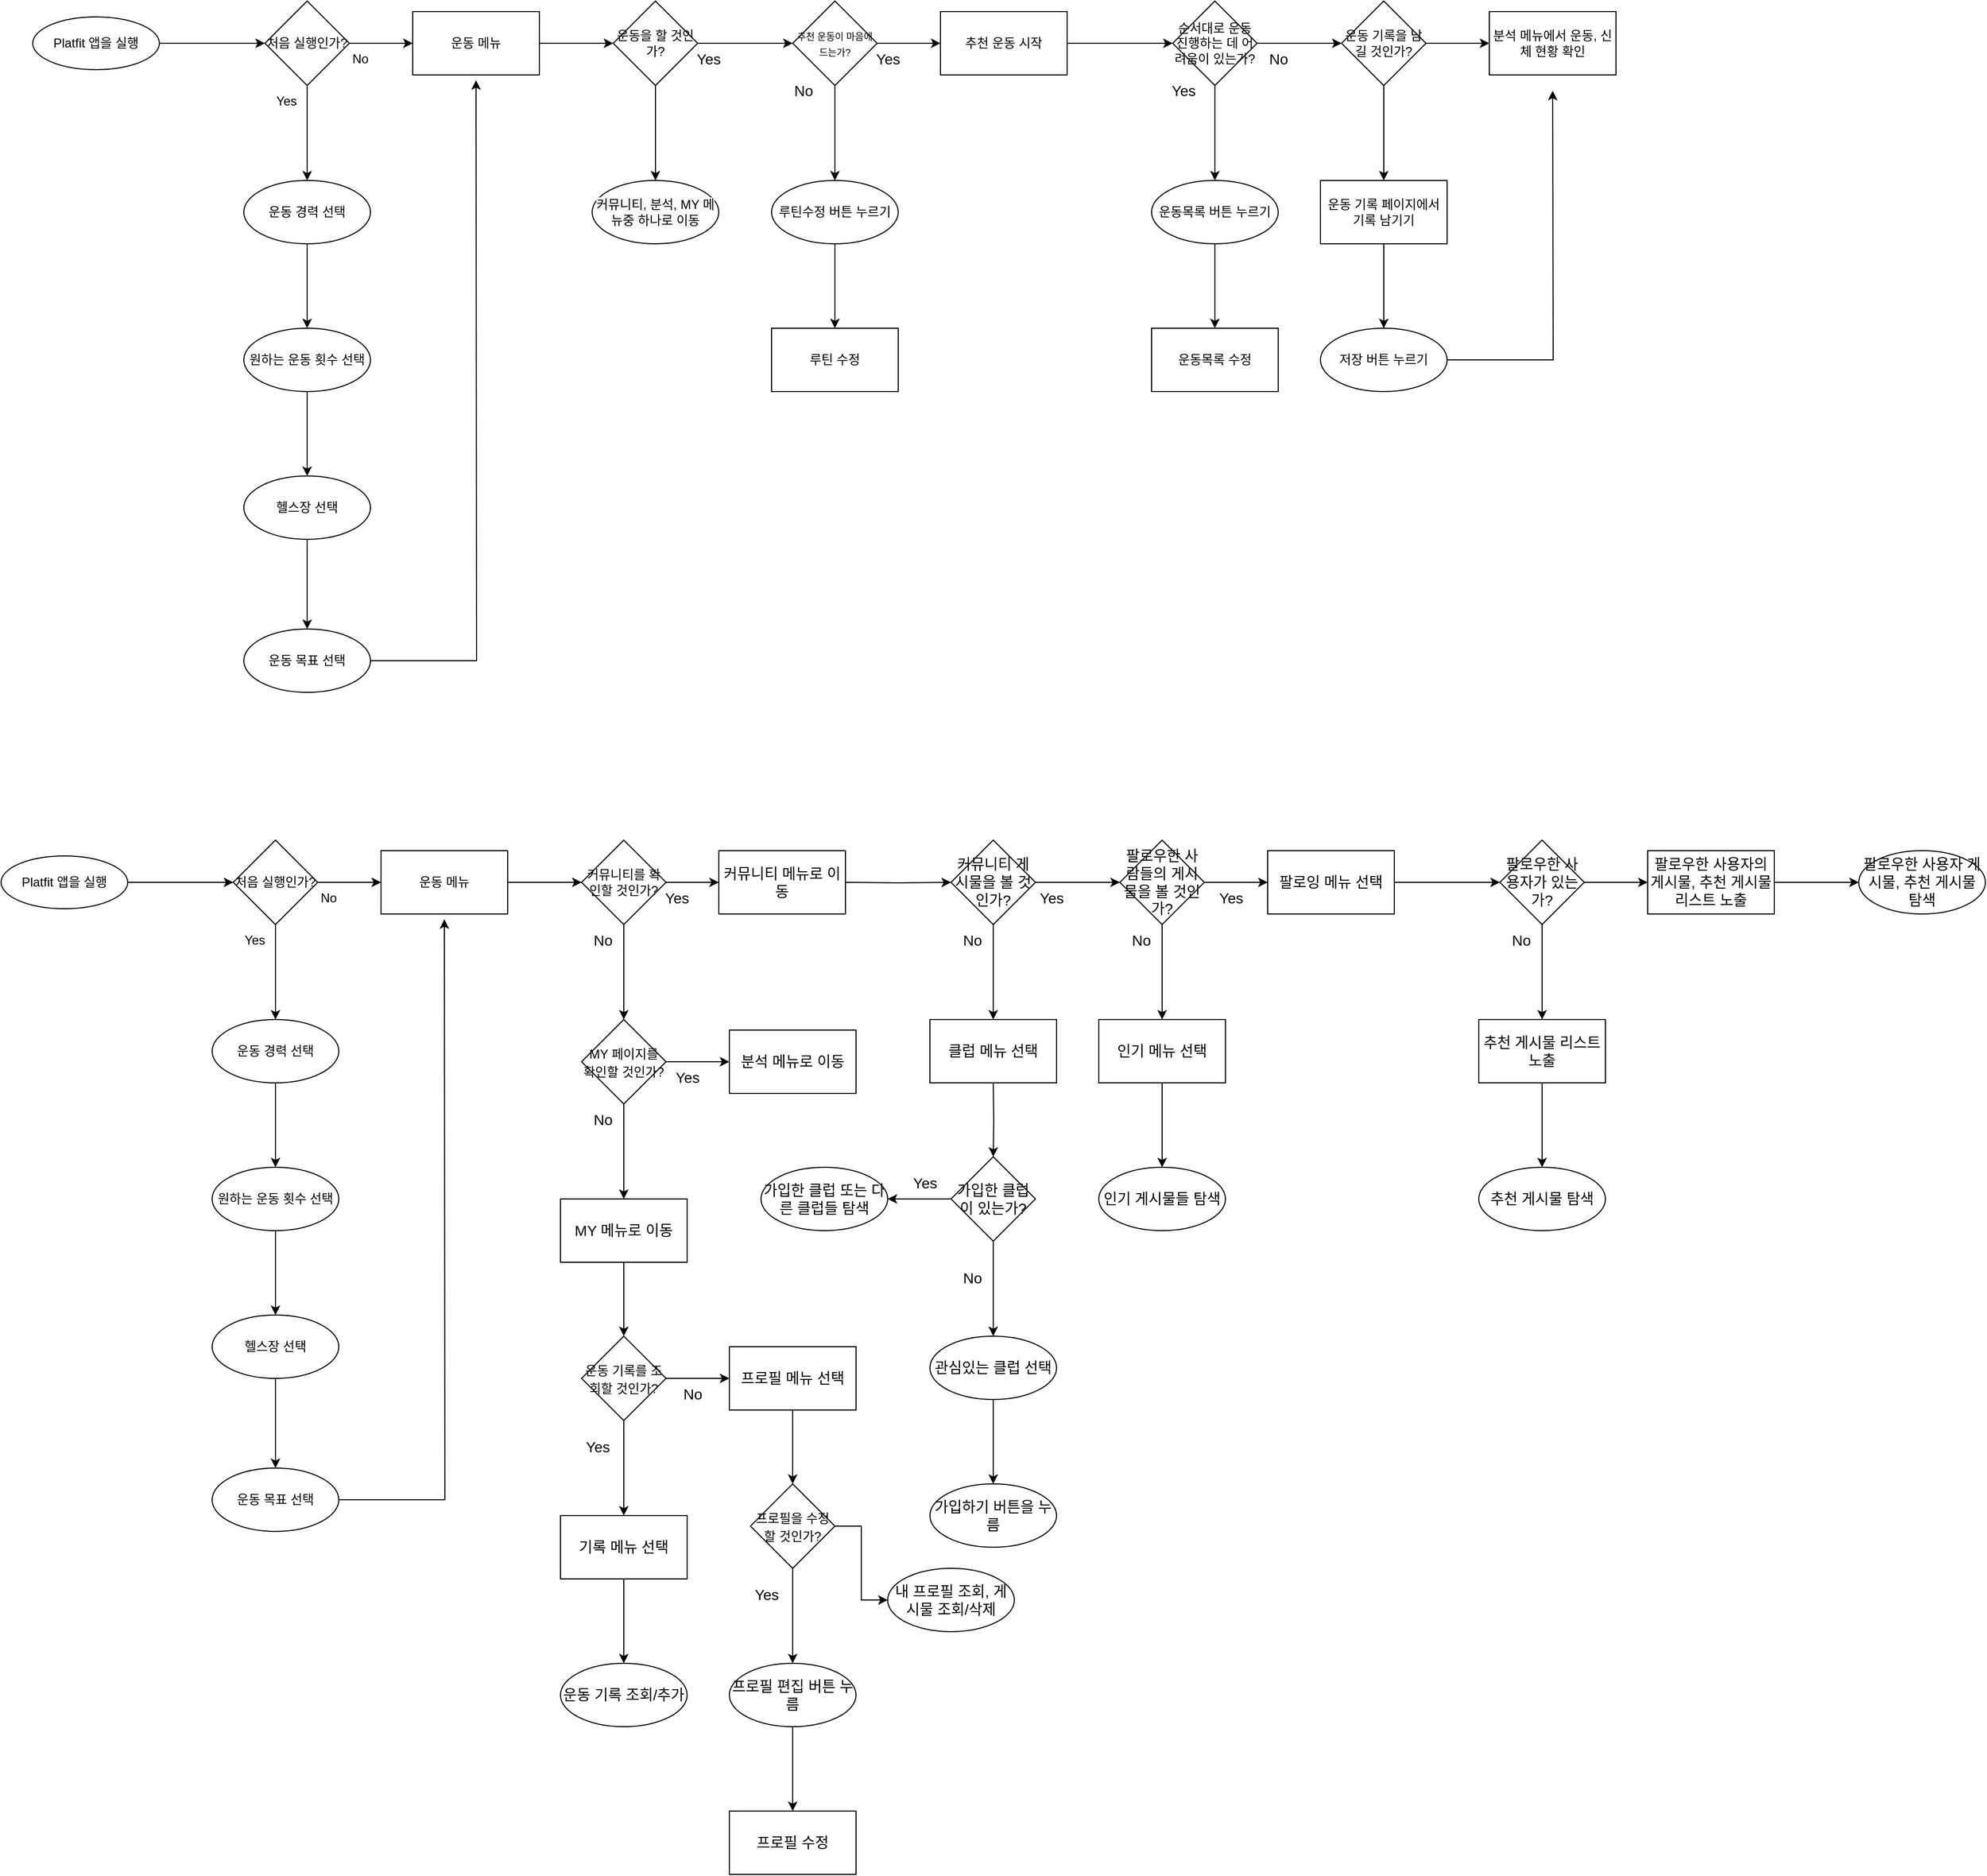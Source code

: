 <mxfile version="20.4.1" type="github" pages="2">
  <diagram name="Page-1" id="74e2e168-ea6b-b213-b513-2b3c1d86103e">
    <mxGraphModel dx="2740" dy="1135" grid="1" gridSize="10" guides="1" tooltips="1" connect="1" arrows="1" fold="1" page="1" pageScale="1" pageWidth="1100" pageHeight="850" background="none" math="0" shadow="0">
      <root>
        <mxCell id="0" />
        <mxCell id="1" parent="0" />
        <mxCell id="qVj28lsYevXOe8eaYTV5-10" value="" style="edgeStyle=orthogonalEdgeStyle;rounded=0;orthogonalLoop=1;jettySize=auto;html=1;" edge="1" parent="1" source="qVj28lsYevXOe8eaYTV5-1" target="qVj28lsYevXOe8eaYTV5-9">
          <mxGeometry relative="1" as="geometry" />
        </mxCell>
        <mxCell id="qVj28lsYevXOe8eaYTV5-1" value="Platfit 앱을 실행" style="ellipse;whiteSpace=wrap;html=1;" vertex="1" parent="1">
          <mxGeometry x="-970" y="340" width="120" height="50" as="geometry" />
        </mxCell>
        <mxCell id="qVj28lsYevXOe8eaYTV5-12" value="" style="edgeStyle=orthogonalEdgeStyle;rounded=0;orthogonalLoop=1;jettySize=auto;html=1;" edge="1" parent="1" source="qVj28lsYevXOe8eaYTV5-9" target="qVj28lsYevXOe8eaYTV5-11">
          <mxGeometry relative="1" as="geometry" />
        </mxCell>
        <mxCell id="qVj28lsYevXOe8eaYTV5-21" value="" style="edgeStyle=orthogonalEdgeStyle;rounded=0;orthogonalLoop=1;jettySize=auto;html=1;" edge="1" parent="1" source="qVj28lsYevXOe8eaYTV5-9" target="qVj28lsYevXOe8eaYTV5-20">
          <mxGeometry relative="1" as="geometry" />
        </mxCell>
        <mxCell id="qVj28lsYevXOe8eaYTV5-9" value="처음 실행인가?" style="rhombus;whiteSpace=wrap;html=1;" vertex="1" parent="1">
          <mxGeometry x="-750" y="325" width="80" height="80" as="geometry" />
        </mxCell>
        <mxCell id="qVj28lsYevXOe8eaYTV5-14" value="" style="edgeStyle=orthogonalEdgeStyle;rounded=0;orthogonalLoop=1;jettySize=auto;html=1;" edge="1" parent="1" source="qVj28lsYevXOe8eaYTV5-11" target="qVj28lsYevXOe8eaYTV5-13">
          <mxGeometry relative="1" as="geometry" />
        </mxCell>
        <mxCell id="qVj28lsYevXOe8eaYTV5-11" value="운동 경력 선택" style="ellipse;whiteSpace=wrap;html=1;" vertex="1" parent="1">
          <mxGeometry x="-770" y="495" width="120" height="60" as="geometry" />
        </mxCell>
        <mxCell id="qVj28lsYevXOe8eaYTV5-16" value="" style="edgeStyle=orthogonalEdgeStyle;rounded=0;orthogonalLoop=1;jettySize=auto;html=1;" edge="1" parent="1" source="qVj28lsYevXOe8eaYTV5-13" target="qVj28lsYevXOe8eaYTV5-15">
          <mxGeometry relative="1" as="geometry" />
        </mxCell>
        <mxCell id="qVj28lsYevXOe8eaYTV5-13" value="원하는 운동 횟수 선택" style="ellipse;whiteSpace=wrap;html=1;" vertex="1" parent="1">
          <mxGeometry x="-770" y="635" width="120" height="60" as="geometry" />
        </mxCell>
        <mxCell id="qVj28lsYevXOe8eaYTV5-18" value="" style="edgeStyle=orthogonalEdgeStyle;rounded=0;orthogonalLoop=1;jettySize=auto;html=1;" edge="1" parent="1" source="qVj28lsYevXOe8eaYTV5-15" target="qVj28lsYevXOe8eaYTV5-17">
          <mxGeometry relative="1" as="geometry" />
        </mxCell>
        <mxCell id="qVj28lsYevXOe8eaYTV5-15" value="헬스장 선택" style="ellipse;whiteSpace=wrap;html=1;" vertex="1" parent="1">
          <mxGeometry x="-770" y="775" width="120" height="60" as="geometry" />
        </mxCell>
        <mxCell id="qVj28lsYevXOe8eaYTV5-23" style="edgeStyle=orthogonalEdgeStyle;rounded=0;orthogonalLoop=1;jettySize=auto;html=1;" edge="1" parent="1" source="qVj28lsYevXOe8eaYTV5-17">
          <mxGeometry relative="1" as="geometry">
            <mxPoint x="-550" y="400" as="targetPoint" />
          </mxGeometry>
        </mxCell>
        <mxCell id="qVj28lsYevXOe8eaYTV5-17" value="운동 목표 선택" style="ellipse;whiteSpace=wrap;html=1;" vertex="1" parent="1">
          <mxGeometry x="-770" y="920" width="120" height="60" as="geometry" />
        </mxCell>
        <mxCell id="qVj28lsYevXOe8eaYTV5-19" value="Yes" style="text;html=1;align=center;verticalAlign=middle;resizable=0;points=[];autosize=1;strokeColor=none;fillColor=none;" vertex="1" parent="1">
          <mxGeometry x="-750" y="405" width="40" height="30" as="geometry" />
        </mxCell>
        <mxCell id="qVj28lsYevXOe8eaYTV5-69" value="" style="edgeStyle=orthogonalEdgeStyle;rounded=0;orthogonalLoop=1;jettySize=auto;html=1;fontSize=9;" edge="1" parent="1" source="qVj28lsYevXOe8eaYTV5-20" target="qVj28lsYevXOe8eaYTV5-68">
          <mxGeometry relative="1" as="geometry" />
        </mxCell>
        <mxCell id="qVj28lsYevXOe8eaYTV5-20" value="운동 메뉴" style="whiteSpace=wrap;html=1;" vertex="1" parent="1">
          <mxGeometry x="-610" y="335" width="120" height="60" as="geometry" />
        </mxCell>
        <mxCell id="qVj28lsYevXOe8eaYTV5-22" value="No" style="text;html=1;align=center;verticalAlign=middle;resizable=0;points=[];autosize=1;strokeColor=none;fillColor=none;" vertex="1" parent="1">
          <mxGeometry x="-680" y="365" width="40" height="30" as="geometry" />
        </mxCell>
        <mxCell id="qVj28lsYevXOe8eaYTV5-27" value="" style="edgeStyle=orthogonalEdgeStyle;rounded=0;orthogonalLoop=1;jettySize=auto;html=1;fontSize=9;" edge="1" parent="1" source="qVj28lsYevXOe8eaYTV5-24" target="qVj28lsYevXOe8eaYTV5-26">
          <mxGeometry relative="1" as="geometry" />
        </mxCell>
        <mxCell id="qVj28lsYevXOe8eaYTV5-48" value="" style="edgeStyle=orthogonalEdgeStyle;rounded=0;orthogonalLoop=1;jettySize=auto;html=1;fontSize=9;" edge="1" parent="1" source="qVj28lsYevXOe8eaYTV5-24" target="qVj28lsYevXOe8eaYTV5-47">
          <mxGeometry relative="1" as="geometry" />
        </mxCell>
        <mxCell id="qVj28lsYevXOe8eaYTV5-24" value="&lt;font style=&quot;font-size: 9px;&quot;&gt;추천 운동이 마음에 드는가?&lt;/font&gt;" style="rhombus;whiteSpace=wrap;html=1;" vertex="1" parent="1">
          <mxGeometry x="-250" y="325" width="80" height="80" as="geometry" />
        </mxCell>
        <mxCell id="qVj28lsYevXOe8eaYTV5-32" value="" style="edgeStyle=orthogonalEdgeStyle;rounded=0;orthogonalLoop=1;jettySize=auto;html=1;fontSize=9;" edge="1" parent="1" source="qVj28lsYevXOe8eaYTV5-26" target="qVj28lsYevXOe8eaYTV5-31">
          <mxGeometry relative="1" as="geometry" />
        </mxCell>
        <mxCell id="qVj28lsYevXOe8eaYTV5-26" value="추천 운동 시작" style="whiteSpace=wrap;html=1;" vertex="1" parent="1">
          <mxGeometry x="-110" y="335" width="120" height="60" as="geometry" />
        </mxCell>
        <mxCell id="qVj28lsYevXOe8eaYTV5-28" value="&lt;font style=&quot;font-size: 14px;&quot;&gt;Yes&lt;/font&gt;" style="text;html=1;align=center;verticalAlign=middle;resizable=0;points=[];autosize=1;strokeColor=none;fillColor=none;fontSize=9;" vertex="1" parent="1">
          <mxGeometry x="-185" y="365" width="50" height="30" as="geometry" />
        </mxCell>
        <mxCell id="qVj28lsYevXOe8eaYTV5-44" value="" style="edgeStyle=orthogonalEdgeStyle;rounded=0;orthogonalLoop=1;jettySize=auto;html=1;fontSize=9;" edge="1" parent="1" source="qVj28lsYevXOe8eaYTV5-31" target="qVj28lsYevXOe8eaYTV5-43">
          <mxGeometry relative="1" as="geometry" />
        </mxCell>
        <mxCell id="qVj28lsYevXOe8eaYTV5-54" value="" style="edgeStyle=orthogonalEdgeStyle;rounded=0;orthogonalLoop=1;jettySize=auto;html=1;fontSize=9;" edge="1" parent="1" source="qVj28lsYevXOe8eaYTV5-31" target="qVj28lsYevXOe8eaYTV5-53">
          <mxGeometry relative="1" as="geometry" />
        </mxCell>
        <mxCell id="qVj28lsYevXOe8eaYTV5-31" value="순서대로 운동 진행하는 데 어려움이 있는가?" style="rhombus;whiteSpace=wrap;html=1;" vertex="1" parent="1">
          <mxGeometry x="110" y="325" width="80" height="80" as="geometry" />
        </mxCell>
        <mxCell id="qVj28lsYevXOe8eaYTV5-35" value="&lt;font style=&quot;font-size: 14px;&quot;&gt;Yes&lt;/font&gt;" style="text;html=1;align=center;verticalAlign=middle;resizable=0;points=[];autosize=1;strokeColor=none;fillColor=none;fontSize=9;" vertex="1" parent="1">
          <mxGeometry x="95" y="395" width="50" height="30" as="geometry" />
        </mxCell>
        <mxCell id="qVj28lsYevXOe8eaYTV5-37" value="&lt;font style=&quot;font-size: 14px;&quot;&gt;No&lt;/font&gt;" style="text;html=1;align=center;verticalAlign=middle;resizable=0;points=[];autosize=1;strokeColor=none;fillColor=none;fontSize=9;" vertex="1" parent="1">
          <mxGeometry x="190" y="365" width="40" height="30" as="geometry" />
        </mxCell>
        <mxCell id="qVj28lsYevXOe8eaYTV5-40" value="&lt;font style=&quot;font-size: 14px;&quot;&gt;No&lt;/font&gt;" style="text;html=1;align=center;verticalAlign=middle;resizable=0;points=[];autosize=1;strokeColor=none;fillColor=none;fontSize=9;" vertex="1" parent="1">
          <mxGeometry x="-260" y="395" width="40" height="30" as="geometry" />
        </mxCell>
        <mxCell id="qVj28lsYevXOe8eaYTV5-46" value="" style="edgeStyle=orthogonalEdgeStyle;rounded=0;orthogonalLoop=1;jettySize=auto;html=1;fontSize=9;" edge="1" parent="1" source="qVj28lsYevXOe8eaYTV5-43" target="qVj28lsYevXOe8eaYTV5-45">
          <mxGeometry relative="1" as="geometry" />
        </mxCell>
        <mxCell id="qVj28lsYevXOe8eaYTV5-43" value="운동목록 버튼 누르기" style="ellipse;whiteSpace=wrap;html=1;" vertex="1" parent="1">
          <mxGeometry x="90" y="495" width="120" height="60" as="geometry" />
        </mxCell>
        <mxCell id="qVj28lsYevXOe8eaYTV5-45" value="운동목록 수정" style="whiteSpace=wrap;html=1;" vertex="1" parent="1">
          <mxGeometry x="90" y="635" width="120" height="60" as="geometry" />
        </mxCell>
        <mxCell id="qVj28lsYevXOe8eaYTV5-50" value="" style="edgeStyle=orthogonalEdgeStyle;rounded=0;orthogonalLoop=1;jettySize=auto;html=1;fontSize=9;" edge="1" parent="1" source="qVj28lsYevXOe8eaYTV5-47" target="qVj28lsYevXOe8eaYTV5-49">
          <mxGeometry relative="1" as="geometry" />
        </mxCell>
        <mxCell id="qVj28lsYevXOe8eaYTV5-47" value="루틴수정 버튼 누르기" style="ellipse;whiteSpace=wrap;html=1;" vertex="1" parent="1">
          <mxGeometry x="-270" y="495" width="120" height="60" as="geometry" />
        </mxCell>
        <mxCell id="qVj28lsYevXOe8eaYTV5-49" value="루틴 수정" style="whiteSpace=wrap;html=1;" vertex="1" parent="1">
          <mxGeometry x="-270" y="635" width="120" height="60" as="geometry" />
        </mxCell>
        <mxCell id="qVj28lsYevXOe8eaYTV5-60" value="" style="edgeStyle=orthogonalEdgeStyle;rounded=0;orthogonalLoop=1;jettySize=auto;html=1;fontSize=9;" edge="1" parent="1" source="qVj28lsYevXOe8eaYTV5-53" target="qVj28lsYevXOe8eaYTV5-59">
          <mxGeometry relative="1" as="geometry" />
        </mxCell>
        <mxCell id="qVj28lsYevXOe8eaYTV5-64" value="" style="edgeStyle=orthogonalEdgeStyle;rounded=0;orthogonalLoop=1;jettySize=auto;html=1;fontSize=9;" edge="1" parent="1" source="qVj28lsYevXOe8eaYTV5-53" target="qVj28lsYevXOe8eaYTV5-63">
          <mxGeometry relative="1" as="geometry" />
        </mxCell>
        <mxCell id="qVj28lsYevXOe8eaYTV5-53" value="운동 기록을 남길 것인가?" style="rhombus;whiteSpace=wrap;html=1;" vertex="1" parent="1">
          <mxGeometry x="270" y="325" width="80" height="80" as="geometry" />
        </mxCell>
        <mxCell id="qVj28lsYevXOe8eaYTV5-62" value="" style="edgeStyle=orthogonalEdgeStyle;rounded=0;orthogonalLoop=1;jettySize=auto;html=1;fontSize=9;" edge="1" parent="1" source="qVj28lsYevXOe8eaYTV5-59" target="qVj28lsYevXOe8eaYTV5-61">
          <mxGeometry relative="1" as="geometry" />
        </mxCell>
        <mxCell id="qVj28lsYevXOe8eaYTV5-59" value="운동 기록 페이지에서 기록 남기기" style="whiteSpace=wrap;html=1;" vertex="1" parent="1">
          <mxGeometry x="250" y="495" width="120" height="60" as="geometry" />
        </mxCell>
        <mxCell id="qVj28lsYevXOe8eaYTV5-65" style="edgeStyle=orthogonalEdgeStyle;rounded=0;orthogonalLoop=1;jettySize=auto;html=1;fontSize=9;" edge="1" parent="1" source="qVj28lsYevXOe8eaYTV5-61">
          <mxGeometry relative="1" as="geometry">
            <mxPoint x="470.0" y="410" as="targetPoint" />
          </mxGeometry>
        </mxCell>
        <mxCell id="qVj28lsYevXOe8eaYTV5-61" value="저장 버튼 누르기" style="ellipse;whiteSpace=wrap;html=1;" vertex="1" parent="1">
          <mxGeometry x="250" y="635" width="120" height="60" as="geometry" />
        </mxCell>
        <mxCell id="qVj28lsYevXOe8eaYTV5-63" value="분석 메뉴에서 운동, 신체 현황 확인" style="whiteSpace=wrap;html=1;" vertex="1" parent="1">
          <mxGeometry x="410" y="335" width="120" height="60" as="geometry" />
        </mxCell>
        <mxCell id="qVj28lsYevXOe8eaYTV5-72" style="edgeStyle=orthogonalEdgeStyle;rounded=0;orthogonalLoop=1;jettySize=auto;html=1;fontSize=9;entryX=0;entryY=0.5;entryDx=0;entryDy=0;" edge="1" parent="1" source="qVj28lsYevXOe8eaYTV5-68" target="qVj28lsYevXOe8eaYTV5-24">
          <mxGeometry relative="1" as="geometry">
            <mxPoint x="-260" y="365" as="targetPoint" />
          </mxGeometry>
        </mxCell>
        <mxCell id="qVj28lsYevXOe8eaYTV5-81" value="" style="edgeStyle=orthogonalEdgeStyle;rounded=0;orthogonalLoop=1;jettySize=auto;html=1;fontSize=14;" edge="1" parent="1" source="qVj28lsYevXOe8eaYTV5-68" target="qVj28lsYevXOe8eaYTV5-80">
          <mxGeometry relative="1" as="geometry" />
        </mxCell>
        <mxCell id="qVj28lsYevXOe8eaYTV5-68" value="운동을 할 것인가?" style="rhombus;whiteSpace=wrap;html=1;" vertex="1" parent="1">
          <mxGeometry x="-420" y="325" width="80" height="80" as="geometry" />
        </mxCell>
        <mxCell id="qVj28lsYevXOe8eaYTV5-73" value="&lt;font style=&quot;font-size: 14px;&quot;&gt;Yes&lt;/font&gt;" style="text;html=1;align=center;verticalAlign=middle;resizable=0;points=[];autosize=1;strokeColor=none;fillColor=none;fontSize=9;" vertex="1" parent="1">
          <mxGeometry x="-355" y="365" width="50" height="30" as="geometry" />
        </mxCell>
        <mxCell id="qVj28lsYevXOe8eaYTV5-80" value="&lt;span style=&quot;color: rgb(0, 0, 0); font-family: Helvetica; font-size: 12px; font-style: normal; font-variant-ligatures: normal; font-variant-caps: normal; font-weight: 400; letter-spacing: normal; orphans: 2; text-align: center; text-indent: 0px; text-transform: none; widows: 2; word-spacing: 0px; -webkit-text-stroke-width: 0px; background-color: rgb(248, 249, 250); text-decoration-thickness: initial; text-decoration-style: initial; text-decoration-color: initial; float: none; display: inline !important;&quot;&gt;커뮤니티, 분석, MY 메뉴중 하나로 이동&lt;/span&gt;" style="ellipse;whiteSpace=wrap;html=1;" vertex="1" parent="1">
          <mxGeometry x="-440" y="495" width="120" height="60" as="geometry" />
        </mxCell>
        <mxCell id="qVj28lsYevXOe8eaYTV5-82" value="" style="edgeStyle=orthogonalEdgeStyle;rounded=0;orthogonalLoop=1;jettySize=auto;html=1;" edge="1" parent="1" source="qVj28lsYevXOe8eaYTV5-83" target="qVj28lsYevXOe8eaYTV5-86">
          <mxGeometry relative="1" as="geometry" />
        </mxCell>
        <mxCell id="qVj28lsYevXOe8eaYTV5-83" value="Platfit 앱을 실행" style="ellipse;whiteSpace=wrap;html=1;" vertex="1" parent="1">
          <mxGeometry x="-1000" y="1135" width="120" height="50" as="geometry" />
        </mxCell>
        <mxCell id="qVj28lsYevXOe8eaYTV5-84" value="" style="edgeStyle=orthogonalEdgeStyle;rounded=0;orthogonalLoop=1;jettySize=auto;html=1;" edge="1" parent="1" source="qVj28lsYevXOe8eaYTV5-86" target="qVj28lsYevXOe8eaYTV5-88">
          <mxGeometry relative="1" as="geometry" />
        </mxCell>
        <mxCell id="qVj28lsYevXOe8eaYTV5-85" value="" style="edgeStyle=orthogonalEdgeStyle;rounded=0;orthogonalLoop=1;jettySize=auto;html=1;" edge="1" parent="1" source="qVj28lsYevXOe8eaYTV5-86" target="qVj28lsYevXOe8eaYTV5-97">
          <mxGeometry relative="1" as="geometry" />
        </mxCell>
        <mxCell id="qVj28lsYevXOe8eaYTV5-86" value="처음 실행인가?" style="rhombus;whiteSpace=wrap;html=1;" vertex="1" parent="1">
          <mxGeometry x="-780" y="1120" width="80" height="80" as="geometry" />
        </mxCell>
        <mxCell id="qVj28lsYevXOe8eaYTV5-87" value="" style="edgeStyle=orthogonalEdgeStyle;rounded=0;orthogonalLoop=1;jettySize=auto;html=1;" edge="1" parent="1" source="qVj28lsYevXOe8eaYTV5-88" target="qVj28lsYevXOe8eaYTV5-90">
          <mxGeometry relative="1" as="geometry" />
        </mxCell>
        <mxCell id="qVj28lsYevXOe8eaYTV5-88" value="운동 경력 선택" style="ellipse;whiteSpace=wrap;html=1;" vertex="1" parent="1">
          <mxGeometry x="-800" y="1290" width="120" height="60" as="geometry" />
        </mxCell>
        <mxCell id="qVj28lsYevXOe8eaYTV5-89" value="" style="edgeStyle=orthogonalEdgeStyle;rounded=0;orthogonalLoop=1;jettySize=auto;html=1;" edge="1" parent="1" source="qVj28lsYevXOe8eaYTV5-90" target="qVj28lsYevXOe8eaYTV5-92">
          <mxGeometry relative="1" as="geometry" />
        </mxCell>
        <mxCell id="qVj28lsYevXOe8eaYTV5-90" value="원하는 운동 횟수 선택" style="ellipse;whiteSpace=wrap;html=1;" vertex="1" parent="1">
          <mxGeometry x="-800" y="1430" width="120" height="60" as="geometry" />
        </mxCell>
        <mxCell id="qVj28lsYevXOe8eaYTV5-91" value="" style="edgeStyle=orthogonalEdgeStyle;rounded=0;orthogonalLoop=1;jettySize=auto;html=1;" edge="1" parent="1" source="qVj28lsYevXOe8eaYTV5-92" target="qVj28lsYevXOe8eaYTV5-94">
          <mxGeometry relative="1" as="geometry" />
        </mxCell>
        <mxCell id="qVj28lsYevXOe8eaYTV5-92" value="헬스장 선택" style="ellipse;whiteSpace=wrap;html=1;" vertex="1" parent="1">
          <mxGeometry x="-800" y="1570" width="120" height="60" as="geometry" />
        </mxCell>
        <mxCell id="qVj28lsYevXOe8eaYTV5-93" style="edgeStyle=orthogonalEdgeStyle;rounded=0;orthogonalLoop=1;jettySize=auto;html=1;" edge="1" parent="1" source="qVj28lsYevXOe8eaYTV5-94">
          <mxGeometry relative="1" as="geometry">
            <mxPoint x="-580" y="1195" as="targetPoint" />
          </mxGeometry>
        </mxCell>
        <mxCell id="qVj28lsYevXOe8eaYTV5-94" value="운동 목표 선택" style="ellipse;whiteSpace=wrap;html=1;" vertex="1" parent="1">
          <mxGeometry x="-800" y="1715" width="120" height="60" as="geometry" />
        </mxCell>
        <mxCell id="qVj28lsYevXOe8eaYTV5-95" value="Yes" style="text;html=1;align=center;verticalAlign=middle;resizable=0;points=[];autosize=1;strokeColor=none;fillColor=none;" vertex="1" parent="1">
          <mxGeometry x="-780" y="1200" width="40" height="30" as="geometry" />
        </mxCell>
        <mxCell id="qVj28lsYevXOe8eaYTV5-96" value="" style="edgeStyle=orthogonalEdgeStyle;rounded=0;orthogonalLoop=1;jettySize=auto;html=1;fontSize=9;" edge="1" parent="1" source="qVj28lsYevXOe8eaYTV5-97" target="qVj28lsYevXOe8eaYTV5-127">
          <mxGeometry relative="1" as="geometry" />
        </mxCell>
        <mxCell id="qVj28lsYevXOe8eaYTV5-97" value="운동 메뉴" style="whiteSpace=wrap;html=1;" vertex="1" parent="1">
          <mxGeometry x="-640" y="1130" width="120" height="60" as="geometry" />
        </mxCell>
        <mxCell id="qVj28lsYevXOe8eaYTV5-98" value="No" style="text;html=1;align=center;verticalAlign=middle;resizable=0;points=[];autosize=1;strokeColor=none;fillColor=none;" vertex="1" parent="1">
          <mxGeometry x="-710" y="1160" width="40" height="30" as="geometry" />
        </mxCell>
        <mxCell id="qVj28lsYevXOe8eaYTV5-125" style="edgeStyle=orthogonalEdgeStyle;rounded=0;orthogonalLoop=1;jettySize=auto;html=1;fontSize=9;entryX=0;entryY=0.5;entryDx=0;entryDy=0;" edge="1" parent="1" source="qVj28lsYevXOe8eaYTV5-127">
          <mxGeometry relative="1" as="geometry">
            <mxPoint x="-320.0" y="1160" as="targetPoint" />
          </mxGeometry>
        </mxCell>
        <mxCell id="qVj28lsYevXOe8eaYTV5-126" value="" style="edgeStyle=orthogonalEdgeStyle;rounded=0;orthogonalLoop=1;jettySize=auto;html=1;fontSize=14;" edge="1" parent="1" source="qVj28lsYevXOe8eaYTV5-127">
          <mxGeometry relative="1" as="geometry">
            <mxPoint x="-410" y="1290.0" as="targetPoint" />
          </mxGeometry>
        </mxCell>
        <mxCell id="qVj28lsYevXOe8eaYTV5-127" value="커뮤니티를 확인할 것인가?" style="rhombus;whiteSpace=wrap;html=1;" vertex="1" parent="1">
          <mxGeometry x="-450" y="1120" width="80" height="80" as="geometry" />
        </mxCell>
        <mxCell id="qVj28lsYevXOe8eaYTV5-128" value="&lt;font style=&quot;font-size: 14px;&quot;&gt;Yes&lt;/font&gt;" style="text;html=1;align=center;verticalAlign=middle;resizable=0;points=[];autosize=1;strokeColor=none;fillColor=none;fontSize=9;" vertex="1" parent="1">
          <mxGeometry x="-385" y="1160" width="50" height="30" as="geometry" />
        </mxCell>
        <mxCell id="qVj28lsYevXOe8eaYTV5-130" value="No" style="text;html=1;align=center;verticalAlign=middle;resizable=0;points=[];autosize=1;strokeColor=none;fillColor=none;fontSize=14;" vertex="1" parent="1">
          <mxGeometry x="-450" y="1200" width="40" height="30" as="geometry" />
        </mxCell>
        <mxCell id="qVj28lsYevXOe8eaYTV5-134" value="" style="edgeStyle=orthogonalEdgeStyle;rounded=0;orthogonalLoop=1;jettySize=auto;html=1;fontSize=14;" edge="1" parent="1" target="qVj28lsYevXOe8eaYTV5-133">
          <mxGeometry relative="1" as="geometry">
            <mxPoint x="-200" y="1160" as="sourcePoint" />
          </mxGeometry>
        </mxCell>
        <mxCell id="qVj28lsYevXOe8eaYTV5-136" value="" style="edgeStyle=orthogonalEdgeStyle;rounded=0;orthogonalLoop=1;jettySize=auto;html=1;fontSize=14;" edge="1" parent="1" source="qVj28lsYevXOe8eaYTV5-133">
          <mxGeometry relative="1" as="geometry">
            <mxPoint x="-60" y="1290" as="targetPoint" />
          </mxGeometry>
        </mxCell>
        <mxCell id="qVj28lsYevXOe8eaYTV5-141" value="" style="edgeStyle=orthogonalEdgeStyle;rounded=0;orthogonalLoop=1;jettySize=auto;html=1;fontSize=14;" edge="1" parent="1" source="qVj28lsYevXOe8eaYTV5-133" target="qVj28lsYevXOe8eaYTV5-140">
          <mxGeometry relative="1" as="geometry" />
        </mxCell>
        <mxCell id="qVj28lsYevXOe8eaYTV5-133" value="커뮤니티 게시물을 볼 것인가?" style="rhombus;whiteSpace=wrap;html=1;fontSize=14;" vertex="1" parent="1">
          <mxGeometry x="-100" y="1120" width="80" height="80" as="geometry" />
        </mxCell>
        <mxCell id="qVj28lsYevXOe8eaYTV5-143" value="" style="edgeStyle=orthogonalEdgeStyle;rounded=0;orthogonalLoop=1;jettySize=auto;html=1;fontSize=14;" edge="1" parent="1" target="qVj28lsYevXOe8eaYTV5-142">
          <mxGeometry relative="1" as="geometry">
            <mxPoint x="-60" y="1350" as="sourcePoint" />
          </mxGeometry>
        </mxCell>
        <mxCell id="qVj28lsYevXOe8eaYTV5-137" value="No" style="text;html=1;align=center;verticalAlign=middle;resizable=0;points=[];autosize=1;strokeColor=none;fillColor=none;fontSize=14;" vertex="1" parent="1">
          <mxGeometry x="-100" y="1200" width="40" height="30" as="geometry" />
        </mxCell>
        <mxCell id="qVj28lsYevXOe8eaYTV5-138" value="&lt;font style=&quot;font-size: 14px;&quot;&gt;Yes&lt;/font&gt;" style="text;html=1;align=center;verticalAlign=middle;resizable=0;points=[];autosize=1;strokeColor=none;fillColor=none;fontSize=9;" vertex="1" parent="1">
          <mxGeometry x="-30" y="1160" width="50" height="30" as="geometry" />
        </mxCell>
        <mxCell id="qVj28lsYevXOe8eaYTV5-153" value="" style="edgeStyle=orthogonalEdgeStyle;rounded=0;orthogonalLoop=1;jettySize=auto;html=1;fontSize=14;" edge="1" parent="1" source="qVj28lsYevXOe8eaYTV5-140" target="qVj28lsYevXOe8eaYTV5-152">
          <mxGeometry relative="1" as="geometry" />
        </mxCell>
        <mxCell id="qVj28lsYevXOe8eaYTV5-156" value="" style="edgeStyle=orthogonalEdgeStyle;rounded=0;orthogonalLoop=1;jettySize=auto;html=1;fontSize=14;" edge="1" parent="1" source="qVj28lsYevXOe8eaYTV5-140" target="qVj28lsYevXOe8eaYTV5-155">
          <mxGeometry relative="1" as="geometry" />
        </mxCell>
        <mxCell id="qVj28lsYevXOe8eaYTV5-140" value="팔로우한 사람들의 게시물을 볼 것인가?" style="rhombus;whiteSpace=wrap;html=1;fontSize=14;" vertex="1" parent="1">
          <mxGeometry x="60" y="1120" width="80" height="80" as="geometry" />
        </mxCell>
        <mxCell id="qVj28lsYevXOe8eaYTV5-145" value="" style="edgeStyle=orthogonalEdgeStyle;rounded=0;orthogonalLoop=1;jettySize=auto;html=1;fontSize=14;" edge="1" parent="1" source="qVj28lsYevXOe8eaYTV5-142" target="qVj28lsYevXOe8eaYTV5-144">
          <mxGeometry relative="1" as="geometry" />
        </mxCell>
        <mxCell id="qVj28lsYevXOe8eaYTV5-149" value="" style="edgeStyle=orthogonalEdgeStyle;rounded=0;orthogonalLoop=1;jettySize=auto;html=1;fontSize=14;" edge="1" parent="1" source="qVj28lsYevXOe8eaYTV5-142" target="qVj28lsYevXOe8eaYTV5-148">
          <mxGeometry relative="1" as="geometry" />
        </mxCell>
        <mxCell id="qVj28lsYevXOe8eaYTV5-142" value="가입한 클럽이 있는가?" style="rhombus;whiteSpace=wrap;html=1;fontSize=14;" vertex="1" parent="1">
          <mxGeometry x="-100" y="1420" width="80" height="80" as="geometry" />
        </mxCell>
        <mxCell id="qVj28lsYevXOe8eaYTV5-147" value="" style="edgeStyle=orthogonalEdgeStyle;rounded=0;orthogonalLoop=1;jettySize=auto;html=1;fontSize=14;" edge="1" parent="1" source="qVj28lsYevXOe8eaYTV5-144" target="qVj28lsYevXOe8eaYTV5-146">
          <mxGeometry relative="1" as="geometry" />
        </mxCell>
        <mxCell id="qVj28lsYevXOe8eaYTV5-144" value="관심있는 클럽 선택" style="ellipse;whiteSpace=wrap;html=1;fontSize=14;" vertex="1" parent="1">
          <mxGeometry x="-120" y="1590" width="120" height="60" as="geometry" />
        </mxCell>
        <mxCell id="qVj28lsYevXOe8eaYTV5-146" value="가입하기 버튼을 누름" style="ellipse;whiteSpace=wrap;html=1;fontSize=14;" vertex="1" parent="1">
          <mxGeometry x="-120" y="1730" width="120" height="60" as="geometry" />
        </mxCell>
        <mxCell id="qVj28lsYevXOe8eaYTV5-148" value="가입한 클럽 또는 다른 클럽들 탐색" style="ellipse;whiteSpace=wrap;html=1;fontSize=14;" vertex="1" parent="1">
          <mxGeometry x="-280" y="1430" width="120" height="60" as="geometry" />
        </mxCell>
        <mxCell id="qVj28lsYevXOe8eaYTV5-150" value="&lt;font style=&quot;font-size: 14px;&quot;&gt;Yes&lt;/font&gt;" style="text;html=1;align=center;verticalAlign=middle;resizable=0;points=[];autosize=1;strokeColor=none;fillColor=none;fontSize=9;" vertex="1" parent="1">
          <mxGeometry x="-150" y="1430" width="50" height="30" as="geometry" />
        </mxCell>
        <mxCell id="qVj28lsYevXOe8eaYTV5-151" value="No" style="text;html=1;align=center;verticalAlign=middle;resizable=0;points=[];autosize=1;strokeColor=none;fillColor=none;fontSize=14;" vertex="1" parent="1">
          <mxGeometry x="-100" y="1520" width="40" height="30" as="geometry" />
        </mxCell>
        <mxCell id="qVj28lsYevXOe8eaYTV5-159" value="" style="edgeStyle=orthogonalEdgeStyle;rounded=0;orthogonalLoop=1;jettySize=auto;html=1;fontSize=14;" edge="1" parent="1" source="qVj28lsYevXOe8eaYTV5-152" target="qVj28lsYevXOe8eaYTV5-158">
          <mxGeometry relative="1" as="geometry" />
        </mxCell>
        <mxCell id="qVj28lsYevXOe8eaYTV5-152" value="인기 메뉴 선택" style="ellipse;whiteSpace=wrap;html=1;fontSize=14;" vertex="1" parent="1">
          <mxGeometry x="40" y="1290" width="120" height="60" as="geometry" />
        </mxCell>
        <mxCell id="qVj28lsYevXOe8eaYTV5-154" value="No" style="text;html=1;align=center;verticalAlign=middle;resizable=0;points=[];autosize=1;strokeColor=none;fillColor=none;fontSize=14;" vertex="1" parent="1">
          <mxGeometry x="60" y="1200" width="40" height="30" as="geometry" />
        </mxCell>
        <mxCell id="qVj28lsYevXOe8eaYTV5-161" value="" style="edgeStyle=orthogonalEdgeStyle;rounded=0;orthogonalLoop=1;jettySize=auto;html=1;fontSize=14;" edge="1" parent="1" source="qVj28lsYevXOe8eaYTV5-155" target="qVj28lsYevXOe8eaYTV5-160">
          <mxGeometry relative="1" as="geometry" />
        </mxCell>
        <mxCell id="qVj28lsYevXOe8eaYTV5-155" value="팔로잉 메뉴 선택" style="ellipse;whiteSpace=wrap;html=1;fontSize=14;" vertex="1" parent="1">
          <mxGeometry x="200" y="1130" width="120" height="60" as="geometry" />
        </mxCell>
        <mxCell id="qVj28lsYevXOe8eaYTV5-157" value="&lt;font style=&quot;font-size: 14px;&quot;&gt;Yes&lt;/font&gt;" style="text;html=1;align=center;verticalAlign=middle;resizable=0;points=[];autosize=1;strokeColor=none;fillColor=none;fontSize=9;" vertex="1" parent="1">
          <mxGeometry x="140" y="1160" width="50" height="30" as="geometry" />
        </mxCell>
        <mxCell id="qVj28lsYevXOe8eaYTV5-158" value="인기 게시물들 탐색" style="ellipse;whiteSpace=wrap;html=1;fontSize=14;" vertex="1" parent="1">
          <mxGeometry x="40" y="1430" width="120" height="60" as="geometry" />
        </mxCell>
        <mxCell id="qVj28lsYevXOe8eaYTV5-163" value="" style="edgeStyle=orthogonalEdgeStyle;rounded=0;orthogonalLoop=1;jettySize=auto;html=1;fontSize=14;" edge="1" parent="1" source="qVj28lsYevXOe8eaYTV5-160">
          <mxGeometry relative="1" as="geometry">
            <mxPoint x="460" y="1290" as="targetPoint" />
          </mxGeometry>
        </mxCell>
        <mxCell id="qVj28lsYevXOe8eaYTV5-173" value="" style="edgeStyle=orthogonalEdgeStyle;rounded=0;orthogonalLoop=1;jettySize=auto;html=1;fontSize=14;" edge="1" parent="1" source="qVj28lsYevXOe8eaYTV5-160" target="qVj28lsYevXOe8eaYTV5-172">
          <mxGeometry relative="1" as="geometry" />
        </mxCell>
        <mxCell id="qVj28lsYevXOe8eaYTV5-160" value="팔로우한 사용자가 있는가?" style="rhombus;whiteSpace=wrap;html=1;fontSize=14;" vertex="1" parent="1">
          <mxGeometry x="420" y="1120" width="80" height="80" as="geometry" />
        </mxCell>
        <mxCell id="qVj28lsYevXOe8eaYTV5-164" value="커뮤니티 메뉴로 이동" style="rounded=0;whiteSpace=wrap;html=1;fontSize=14;" vertex="1" parent="1">
          <mxGeometry x="-320" y="1130" width="120" height="60" as="geometry" />
        </mxCell>
        <mxCell id="qVj28lsYevXOe8eaYTV5-165" value="클럽 메뉴 선택" style="rounded=0;whiteSpace=wrap;html=1;fontSize=14;" vertex="1" parent="1">
          <mxGeometry x="-120" y="1290" width="120" height="60" as="geometry" />
        </mxCell>
        <mxCell id="qVj28lsYevXOe8eaYTV5-166" value="인기 메뉴 선택" style="rounded=0;whiteSpace=wrap;html=1;fontSize=14;" vertex="1" parent="1">
          <mxGeometry x="40" y="1290" width="120" height="60" as="geometry" />
        </mxCell>
        <mxCell id="qVj28lsYevXOe8eaYTV5-167" value="팔로잉 메뉴 선택" style="rounded=0;whiteSpace=wrap;html=1;fontSize=14;" vertex="1" parent="1">
          <mxGeometry x="200" y="1130" width="120" height="60" as="geometry" />
        </mxCell>
        <mxCell id="qVj28lsYevXOe8eaYTV5-168" value="No" style="text;html=1;align=center;verticalAlign=middle;resizable=0;points=[];autosize=1;strokeColor=none;fillColor=none;fontSize=14;" vertex="1" parent="1">
          <mxGeometry x="420" y="1200" width="40" height="30" as="geometry" />
        </mxCell>
        <mxCell id="qVj28lsYevXOe8eaYTV5-171" value="" style="edgeStyle=orthogonalEdgeStyle;rounded=0;orthogonalLoop=1;jettySize=auto;html=1;fontSize=14;" edge="1" parent="1" source="qVj28lsYevXOe8eaYTV5-169" target="qVj28lsYevXOe8eaYTV5-170">
          <mxGeometry relative="1" as="geometry" />
        </mxCell>
        <mxCell id="qVj28lsYevXOe8eaYTV5-169" value="추천 게시물 리스트 노출" style="rounded=0;whiteSpace=wrap;html=1;fontSize=14;" vertex="1" parent="1">
          <mxGeometry x="400" y="1290" width="120" height="60" as="geometry" />
        </mxCell>
        <mxCell id="qVj28lsYevXOe8eaYTV5-170" value="추천 게시물 탐색" style="ellipse;whiteSpace=wrap;html=1;fontSize=14;rounded=0;" vertex="1" parent="1">
          <mxGeometry x="400" y="1430" width="120" height="60" as="geometry" />
        </mxCell>
        <mxCell id="qVj28lsYevXOe8eaYTV5-175" value="" style="edgeStyle=orthogonalEdgeStyle;rounded=0;orthogonalLoop=1;jettySize=auto;html=1;fontSize=14;" edge="1" parent="1" source="qVj28lsYevXOe8eaYTV5-172" target="qVj28lsYevXOe8eaYTV5-174">
          <mxGeometry relative="1" as="geometry" />
        </mxCell>
        <mxCell id="qVj28lsYevXOe8eaYTV5-172" value="팔로우한 사용자의 게시물, 추천 게시물 리스트 노출" style="whiteSpace=wrap;html=1;fontSize=14;" vertex="1" parent="1">
          <mxGeometry x="560" y="1130" width="120" height="60" as="geometry" />
        </mxCell>
        <mxCell id="qVj28lsYevXOe8eaYTV5-174" value="팔로우한 사용자 게시물, 추천 게시물 탐색" style="ellipse;whiteSpace=wrap;html=1;fontSize=14;" vertex="1" parent="1">
          <mxGeometry x="760" y="1130" width="120" height="60" as="geometry" />
        </mxCell>
        <mxCell id="qVj28lsYevXOe8eaYTV5-241" value="" style="edgeStyle=orthogonalEdgeStyle;rounded=0;orthogonalLoop=1;jettySize=auto;html=1;fontSize=12;" edge="1" parent="1" source="qVj28lsYevXOe8eaYTV5-239" target="qVj28lsYevXOe8eaYTV5-240">
          <mxGeometry relative="1" as="geometry" />
        </mxCell>
        <mxCell id="qVj28lsYevXOe8eaYTV5-244" value="" style="edgeStyle=orthogonalEdgeStyle;rounded=0;orthogonalLoop=1;jettySize=auto;html=1;fontSize=12;" edge="1" parent="1" source="qVj28lsYevXOe8eaYTV5-239" target="qVj28lsYevXOe8eaYTV5-243">
          <mxGeometry relative="1" as="geometry" />
        </mxCell>
        <mxCell id="qVj28lsYevXOe8eaYTV5-239" value="&lt;font style=&quot;font-size: 12px;&quot;&gt;MY 페이지를 확인할 것인가?&lt;/font&gt;" style="rhombus;whiteSpace=wrap;html=1;fontSize=14;" vertex="1" parent="1">
          <mxGeometry x="-450" y="1290" width="80" height="80" as="geometry" />
        </mxCell>
        <mxCell id="qVj28lsYevXOe8eaYTV5-240" value="분석 메뉴로 이동" style="whiteSpace=wrap;html=1;fontSize=14;" vertex="1" parent="1">
          <mxGeometry x="-310" y="1300" width="120" height="60" as="geometry" />
        </mxCell>
        <mxCell id="qVj28lsYevXOe8eaYTV5-242" value="&lt;font style=&quot;font-size: 14px;&quot;&gt;Yes&lt;/font&gt;" style="text;html=1;align=center;verticalAlign=middle;resizable=0;points=[];autosize=1;strokeColor=none;fillColor=none;fontSize=9;" vertex="1" parent="1">
          <mxGeometry x="-375" y="1330" width="50" height="30" as="geometry" />
        </mxCell>
        <mxCell id="qVj28lsYevXOe8eaYTV5-247" value="" style="edgeStyle=orthogonalEdgeStyle;rounded=0;orthogonalLoop=1;jettySize=auto;html=1;fontSize=12;" edge="1" parent="1" source="qVj28lsYevXOe8eaYTV5-243" target="qVj28lsYevXOe8eaYTV5-246">
          <mxGeometry relative="1" as="geometry" />
        </mxCell>
        <mxCell id="qVj28lsYevXOe8eaYTV5-243" value="MY 메뉴로 이동" style="whiteSpace=wrap;html=1;fontSize=14;" vertex="1" parent="1">
          <mxGeometry x="-470" y="1460" width="120" height="60" as="geometry" />
        </mxCell>
        <mxCell id="qVj28lsYevXOe8eaYTV5-245" value="No" style="text;html=1;align=center;verticalAlign=middle;resizable=0;points=[];autosize=1;strokeColor=none;fillColor=none;fontSize=14;" vertex="1" parent="1">
          <mxGeometry x="-450" y="1370" width="40" height="30" as="geometry" />
        </mxCell>
        <mxCell id="qVj28lsYevXOe8eaYTV5-249" value="" style="edgeStyle=orthogonalEdgeStyle;rounded=0;orthogonalLoop=1;jettySize=auto;html=1;fontSize=12;" edge="1" parent="1" source="qVj28lsYevXOe8eaYTV5-246" target="qVj28lsYevXOe8eaYTV5-248">
          <mxGeometry relative="1" as="geometry" />
        </mxCell>
        <mxCell id="qVj28lsYevXOe8eaYTV5-251" value="" style="edgeStyle=orthogonalEdgeStyle;rounded=0;orthogonalLoop=1;jettySize=auto;html=1;fontSize=12;" edge="1" parent="1" source="qVj28lsYevXOe8eaYTV5-246" target="qVj28lsYevXOe8eaYTV5-250">
          <mxGeometry relative="1" as="geometry" />
        </mxCell>
        <mxCell id="qVj28lsYevXOe8eaYTV5-246" value="&lt;font style=&quot;font-size: 12px;&quot;&gt;운동 기록를 조회할 것인가?&lt;/font&gt;" style="rhombus;whiteSpace=wrap;html=1;fontSize=14;" vertex="1" parent="1">
          <mxGeometry x="-450" y="1590" width="80" height="80" as="geometry" />
        </mxCell>
        <mxCell id="qVj28lsYevXOe8eaYTV5-255" value="" style="edgeStyle=orthogonalEdgeStyle;rounded=0;orthogonalLoop=1;jettySize=auto;html=1;fontSize=12;" edge="1" parent="1" source="qVj28lsYevXOe8eaYTV5-248" target="qVj28lsYevXOe8eaYTV5-254">
          <mxGeometry relative="1" as="geometry" />
        </mxCell>
        <mxCell id="qVj28lsYevXOe8eaYTV5-248" value="기록 메뉴 선택" style="whiteSpace=wrap;html=1;fontSize=14;" vertex="1" parent="1">
          <mxGeometry x="-470" y="1760" width="120" height="60" as="geometry" />
        </mxCell>
        <mxCell id="qVj28lsYevXOe8eaYTV5-259" value="" style="edgeStyle=orthogonalEdgeStyle;rounded=0;orthogonalLoop=1;jettySize=auto;html=1;fontSize=12;" edge="1" parent="1" source="qVj28lsYevXOe8eaYTV5-250" target="qVj28lsYevXOe8eaYTV5-258">
          <mxGeometry relative="1" as="geometry" />
        </mxCell>
        <mxCell id="qVj28lsYevXOe8eaYTV5-250" value="프로필 메뉴 선택" style="whiteSpace=wrap;html=1;fontSize=14;" vertex="1" parent="1">
          <mxGeometry x="-310" y="1600" width="120" height="60" as="geometry" />
        </mxCell>
        <mxCell id="qVj28lsYevXOe8eaYTV5-252" value="No" style="text;html=1;align=center;verticalAlign=middle;resizable=0;points=[];autosize=1;strokeColor=none;fillColor=none;fontSize=14;" vertex="1" parent="1">
          <mxGeometry x="-365" y="1630" width="40" height="30" as="geometry" />
        </mxCell>
        <mxCell id="qVj28lsYevXOe8eaYTV5-253" value="&lt;font style=&quot;font-size: 14px;&quot;&gt;Yes&lt;/font&gt;" style="text;html=1;align=center;verticalAlign=middle;resizable=0;points=[];autosize=1;strokeColor=none;fillColor=none;fontSize=9;" vertex="1" parent="1">
          <mxGeometry x="-460" y="1680" width="50" height="30" as="geometry" />
        </mxCell>
        <mxCell id="qVj28lsYevXOe8eaYTV5-254" value="운동 기록 조회/추가" style="ellipse;whiteSpace=wrap;html=1;fontSize=14;" vertex="1" parent="1">
          <mxGeometry x="-470" y="1900" width="120" height="60" as="geometry" />
        </mxCell>
        <mxCell id="qVj28lsYevXOe8eaYTV5-261" value="" style="edgeStyle=orthogonalEdgeStyle;rounded=0;orthogonalLoop=1;jettySize=auto;html=1;fontSize=12;" edge="1" parent="1" source="qVj28lsYevXOe8eaYTV5-258" target="qVj28lsYevXOe8eaYTV5-260">
          <mxGeometry relative="1" as="geometry" />
        </mxCell>
        <mxCell id="qVj28lsYevXOe8eaYTV5-270" value="" style="edgeStyle=orthogonalEdgeStyle;rounded=0;orthogonalLoop=1;jettySize=auto;html=1;fontSize=12;" edge="1" parent="1" source="qVj28lsYevXOe8eaYTV5-258" target="qVj28lsYevXOe8eaYTV5-269">
          <mxGeometry relative="1" as="geometry" />
        </mxCell>
        <mxCell id="qVj28lsYevXOe8eaYTV5-258" value="&lt;font style=&quot;font-size: 12px;&quot;&gt;프로필을 수정할 것인가?&lt;/font&gt;" style="rhombus;whiteSpace=wrap;html=1;fontSize=14;" vertex="1" parent="1">
          <mxGeometry x="-290" y="1730" width="80" height="80" as="geometry" />
        </mxCell>
        <mxCell id="qVj28lsYevXOe8eaYTV5-265" value="" style="edgeStyle=orthogonalEdgeStyle;rounded=0;orthogonalLoop=1;jettySize=auto;html=1;fontSize=12;" edge="1" parent="1" source="qVj28lsYevXOe8eaYTV5-260" target="qVj28lsYevXOe8eaYTV5-264">
          <mxGeometry relative="1" as="geometry" />
        </mxCell>
        <mxCell id="qVj28lsYevXOe8eaYTV5-260" value="프로필 편집 버튼 누름" style="ellipse;whiteSpace=wrap;html=1;fontSize=14;" vertex="1" parent="1">
          <mxGeometry x="-310" y="1900" width="120" height="60" as="geometry" />
        </mxCell>
        <mxCell id="qVj28lsYevXOe8eaYTV5-264" value="프로필 수정" style="whiteSpace=wrap;html=1;fontSize=14;" vertex="1" parent="1">
          <mxGeometry x="-310" y="2040" width="120" height="60" as="geometry" />
        </mxCell>
        <mxCell id="qVj28lsYevXOe8eaYTV5-267" value="&lt;font style=&quot;font-size: 14px;&quot;&gt;Yes&lt;/font&gt;" style="text;html=1;align=center;verticalAlign=middle;resizable=0;points=[];autosize=1;strokeColor=none;fillColor=none;fontSize=9;" vertex="1" parent="1">
          <mxGeometry x="-300" y="1820" width="50" height="30" as="geometry" />
        </mxCell>
        <mxCell id="qVj28lsYevXOe8eaYTV5-269" value="내 프로필 조회, 게시물 조회/삭제" style="ellipse;whiteSpace=wrap;html=1;fontSize=14;" vertex="1" parent="1">
          <mxGeometry x="-160" y="1810" width="120" height="60" as="geometry" />
        </mxCell>
      </root>
    </mxGraphModel>
  </diagram>
  <diagram id="OBm1XsL9ph0mb4VwclFc" name="페이지-2">
    <mxGraphModel dx="937" dy="649" grid="1" gridSize="10" guides="1" tooltips="1" connect="1" arrows="1" fold="1" page="1" pageScale="1" pageWidth="827" pageHeight="1169" math="0" shadow="0">
      <root>
        <mxCell id="0" />
        <mxCell id="1" parent="0" />
        <mxCell id="Zt7Bl_mM1eI3DXaJqRND-62" value="" style="shape=link;html=1;rounded=0;fontSize=12;exitX=0.5;exitY=1;exitDx=0;exitDy=0;" edge="1" parent="1">
          <mxGeometry width="100" relative="1" as="geometry">
            <mxPoint x="789.29" y="585" as="sourcePoint" />
            <mxPoint x="789.29" y="495" as="targetPoint" />
          </mxGeometry>
        </mxCell>
        <mxCell id="Zt7Bl_mM1eI3DXaJqRND-12" value="" style="shape=link;html=1;rounded=0;fontSize=12;entryX=0;entryY=0.5;entryDx=0;entryDy=0;" edge="1" parent="1" target="Zt7Bl_mM1eI3DXaJqRND-11">
          <mxGeometry width="100" relative="1" as="geometry">
            <mxPoint x="190" y="249.29" as="sourcePoint" />
            <mxPoint x="290" y="249.29" as="targetPoint" />
          </mxGeometry>
        </mxCell>
        <mxCell id="Zt7Bl_mM1eI3DXaJqRND-3" value="" style="edgeStyle=orthogonalEdgeStyle;rounded=0;orthogonalLoop=1;jettySize=auto;html=1;fontSize=12;" edge="1" parent="1" source="Zt7Bl_mM1eI3DXaJqRND-1" target="Zt7Bl_mM1eI3DXaJqRND-2">
          <mxGeometry relative="1" as="geometry" />
        </mxCell>
        <mxCell id="Zt7Bl_mM1eI3DXaJqRND-1" value="하단 메뉴바" style="ellipse;whiteSpace=wrap;html=1;fontSize=12;" vertex="1" parent="1">
          <mxGeometry x="354" y="50" width="120" height="80" as="geometry" />
        </mxCell>
        <mxCell id="Zt7Bl_mM1eI3DXaJqRND-25" value="" style="edgeStyle=orthogonalEdgeStyle;rounded=0;orthogonalLoop=1;jettySize=auto;html=1;fontSize=12;" edge="1" parent="1" source="Zt7Bl_mM1eI3DXaJqRND-2" target="Zt7Bl_mM1eI3DXaJqRND-24">
          <mxGeometry relative="1" as="geometry" />
        </mxCell>
        <mxCell id="Zt7Bl_mM1eI3DXaJqRND-27" value="" style="edgeStyle=orthogonalEdgeStyle;rounded=0;orthogonalLoop=1;jettySize=auto;html=1;fontSize=12;" edge="1" parent="1" source="Zt7Bl_mM1eI3DXaJqRND-2" target="Zt7Bl_mM1eI3DXaJqRND-26">
          <mxGeometry relative="1" as="geometry" />
        </mxCell>
        <mxCell id="Zt7Bl_mM1eI3DXaJqRND-2" value="운동" style="whiteSpace=wrap;html=1;fillColor=#E6FFCC;" vertex="1" parent="1">
          <mxGeometry x="354" y="220" width="120" height="60" as="geometry" />
        </mxCell>
        <mxCell id="Zt7Bl_mM1eI3DXaJqRND-49" value="" style="edgeStyle=orthogonalEdgeStyle;rounded=0;orthogonalLoop=1;jettySize=auto;html=1;fontSize=12;" edge="1" parent="1" source="Zt7Bl_mM1eI3DXaJqRND-6" target="Zt7Bl_mM1eI3DXaJqRND-15">
          <mxGeometry relative="1" as="geometry" />
        </mxCell>
        <mxCell id="Zt7Bl_mM1eI3DXaJqRND-6" value="분석" style="rounded=0;whiteSpace=wrap;html=1;fontSize=12;fillColor=#E6FFCC;" vertex="1" parent="1">
          <mxGeometry x="70" y="220" width="120" height="60" as="geometry" />
        </mxCell>
        <mxCell id="Zt7Bl_mM1eI3DXaJqRND-50" value="" style="edgeStyle=orthogonalEdgeStyle;rounded=0;orthogonalLoop=1;jettySize=auto;html=1;fontSize=12;" edge="1" parent="1" source="Zt7Bl_mM1eI3DXaJqRND-7" target="Zt7Bl_mM1eI3DXaJqRND-44">
          <mxGeometry relative="1" as="geometry">
            <Array as="points">
              <mxPoint x="790" y="300" />
              <mxPoint x="650" y="300" />
            </Array>
          </mxGeometry>
        </mxCell>
        <mxCell id="Zt7Bl_mM1eI3DXaJqRND-52" value="" style="edgeStyle=orthogonalEdgeStyle;rounded=0;orthogonalLoop=1;jettySize=auto;html=1;fontSize=12;" edge="1" parent="1" source="Zt7Bl_mM1eI3DXaJqRND-7" target="Zt7Bl_mM1eI3DXaJqRND-51">
          <mxGeometry relative="1" as="geometry" />
        </mxCell>
        <mxCell id="Zt7Bl_mM1eI3DXaJqRND-74" style="edgeStyle=orthogonalEdgeStyle;rounded=0;orthogonalLoop=1;jettySize=auto;html=1;fontSize=12;" edge="1" parent="1" source="Zt7Bl_mM1eI3DXaJqRND-7" target="Zt7Bl_mM1eI3DXaJqRND-65">
          <mxGeometry relative="1" as="geometry">
            <Array as="points">
              <mxPoint x="790" y="300" />
              <mxPoint x="930" y="300" />
            </Array>
          </mxGeometry>
        </mxCell>
        <mxCell id="Zt7Bl_mM1eI3DXaJqRND-7" value="커뮤니티" style="rounded=0;whiteSpace=wrap;html=1;fontSize=12;fillColor=#E6FFCC;" vertex="1" parent="1">
          <mxGeometry x="730" y="220" width="120" height="60" as="geometry" />
        </mxCell>
        <mxCell id="Zt7Bl_mM1eI3DXaJqRND-76" value="" style="edgeStyle=orthogonalEdgeStyle;rounded=0;orthogonalLoop=1;jettySize=auto;html=1;fontSize=12;" edge="1" parent="1" source="Zt7Bl_mM1eI3DXaJqRND-11" target="Zt7Bl_mM1eI3DXaJqRND-75">
          <mxGeometry relative="1" as="geometry" />
        </mxCell>
        <mxCell id="Zt7Bl_mM1eI3DXaJqRND-79" value="" style="edgeStyle=orthogonalEdgeStyle;rounded=0;orthogonalLoop=1;jettySize=auto;html=1;fontSize=12;" edge="1" parent="1" source="Zt7Bl_mM1eI3DXaJqRND-11" target="Zt7Bl_mM1eI3DXaJqRND-78">
          <mxGeometry relative="1" as="geometry" />
        </mxCell>
        <mxCell id="Zt7Bl_mM1eI3DXaJqRND-11" value="MY" style="rounded=0;whiteSpace=wrap;html=1;fontSize=12;fillColor=#E6FFCC;" vertex="1" parent="1">
          <mxGeometry x="1100" y="220" width="120" height="60" as="geometry" />
        </mxCell>
        <mxCell id="Zt7Bl_mM1eI3DXaJqRND-13" value="" style="shape=link;html=1;rounded=0;fontSize=12;" edge="1" parent="1" source="Zt7Bl_mM1eI3DXaJqRND-15">
          <mxGeometry width="100" relative="1" as="geometry">
            <mxPoint x="129.29" y="280" as="sourcePoint" />
            <mxPoint x="130" y="830" as="targetPoint" />
          </mxGeometry>
        </mxCell>
        <mxCell id="Zt7Bl_mM1eI3DXaJqRND-15" value="날짜별 총 중량 정보&amp;nbsp;" style="rounded=0;whiteSpace=wrap;html=1;fontSize=12;fillColor=#FFFFFF;" vertex="1" parent="1">
          <mxGeometry x="70" y="320" width="120" height="60" as="geometry" />
        </mxCell>
        <mxCell id="Zt7Bl_mM1eI3DXaJqRND-16" value="날짜별&amp;nbsp;총 칼로리 정보" style="rounded=0;whiteSpace=wrap;html=1;fontSize=12;fillColor=#FFFFFF;" vertex="1" parent="1">
          <mxGeometry x="70" y="400" width="120" height="60" as="geometry" />
        </mxCell>
        <mxCell id="Zt7Bl_mM1eI3DXaJqRND-17" value="날짜별&amp;nbsp;총 운동 시간 정보" style="rounded=0;whiteSpace=wrap;html=1;fontSize=12;fillColor=#FFFFFF;" vertex="1" parent="1">
          <mxGeometry x="70" y="480" width="120" height="60" as="geometry" />
        </mxCell>
        <mxCell id="Zt7Bl_mM1eI3DXaJqRND-18" value="신체 부위 별 근육 회복도&amp;nbsp;" style="rounded=0;whiteSpace=wrap;html=1;fontSize=12;fillColor=#FFFFFF;" vertex="1" parent="1">
          <mxGeometry x="70" y="560" width="120" height="60" as="geometry" />
        </mxCell>
        <mxCell id="Zt7Bl_mM1eI3DXaJqRND-19" value="부위별 강점, 취약점" style="rounded=0;whiteSpace=wrap;html=1;fontSize=12;fillColor=#FFFFFF;" vertex="1" parent="1">
          <mxGeometry x="70" y="640" width="120" height="60" as="geometry" />
        </mxCell>
        <mxCell id="Zt7Bl_mM1eI3DXaJqRND-22" value="운동 균형도" style="rounded=0;whiteSpace=wrap;html=1;fontSize=12;fillColor=#FFFFFF;" vertex="1" parent="1">
          <mxGeometry x="70" y="720" width="120" height="60" as="geometry" />
        </mxCell>
        <mxCell id="Zt7Bl_mM1eI3DXaJqRND-23" value="부위별 볼륨(운동 강도)" style="rounded=0;whiteSpace=wrap;html=1;fontSize=12;fillColor=#FFFFFF;" vertex="1" parent="1">
          <mxGeometry x="70" y="800" width="120" height="60" as="geometry" />
        </mxCell>
        <mxCell id="Zt7Bl_mM1eI3DXaJqRND-48" value="" style="edgeStyle=orthogonalEdgeStyle;rounded=0;orthogonalLoop=1;jettySize=auto;html=1;fontSize=12;" edge="1" parent="1" source="Zt7Bl_mM1eI3DXaJqRND-24" target="Zt7Bl_mM1eI3DXaJqRND-37">
          <mxGeometry relative="1" as="geometry" />
        </mxCell>
        <mxCell id="Zt7Bl_mM1eI3DXaJqRND-24" value="추천 운동 시작" style="whiteSpace=wrap;html=1;fillColor=#FFFFFF;" vertex="1" parent="1">
          <mxGeometry x="250" y="320" width="120" height="60" as="geometry" />
        </mxCell>
        <mxCell id="Zt7Bl_mM1eI3DXaJqRND-46" value="" style="edgeStyle=orthogonalEdgeStyle;rounded=0;orthogonalLoop=1;jettySize=auto;html=1;fontSize=12;" edge="1" parent="1" source="Zt7Bl_mM1eI3DXaJqRND-26" target="Zt7Bl_mM1eI3DXaJqRND-29">
          <mxGeometry relative="1" as="geometry" />
        </mxCell>
        <mxCell id="Zt7Bl_mM1eI3DXaJqRND-26" value="정보 수정" style="whiteSpace=wrap;html=1;fillColor=#FFFFFF;" vertex="1" parent="1">
          <mxGeometry x="450" y="320" width="120" height="60" as="geometry" />
        </mxCell>
        <mxCell id="Zt7Bl_mM1eI3DXaJqRND-28" value="" style="shape=link;html=1;rounded=0;fontSize=12;" edge="1" parent="1" source="Zt7Bl_mM1eI3DXaJqRND-29">
          <mxGeometry width="100" relative="1" as="geometry">
            <mxPoint x="509.29" y="380" as="sourcePoint" />
            <mxPoint x="509" y="890" as="targetPoint" />
          </mxGeometry>
        </mxCell>
        <mxCell id="Zt7Bl_mM1eI3DXaJqRND-29" value="부위별 운동 목록" style="whiteSpace=wrap;html=1;fillColor=#FFFFFF;" vertex="1" parent="1">
          <mxGeometry x="450" y="400" width="120" height="60" as="geometry" />
        </mxCell>
        <mxCell id="Zt7Bl_mM1eI3DXaJqRND-30" value="즐겨찾기 등록한 운동 목록" style="whiteSpace=wrap;html=1;fillColor=#FFFFFF;" vertex="1" parent="1">
          <mxGeometry x="450" y="480" width="120" height="60" as="geometry" />
        </mxCell>
        <mxCell id="Zt7Bl_mM1eI3DXaJqRND-31" value="즐겨찾기 등록한 운동 목록" style="whiteSpace=wrap;html=1;fillColor=#FFFFFF;" vertex="1" parent="1">
          <mxGeometry x="450" y="560" width="120" height="60" as="geometry" />
        </mxCell>
        <mxCell id="Zt7Bl_mM1eI3DXaJqRND-32" value="운동 분할, 수준. 횟수" style="whiteSpace=wrap;html=1;fillColor=#FFFFFF;" vertex="1" parent="1">
          <mxGeometry x="450" y="640" width="120" height="60" as="geometry" />
        </mxCell>
        <mxCell id="Zt7Bl_mM1eI3DXaJqRND-33" value="신체, 신체 목표" style="whiteSpace=wrap;html=1;fillColor=#FFFFFF;" vertex="1" parent="1">
          <mxGeometry x="450" y="720" width="120" height="60" as="geometry" />
        </mxCell>
        <mxCell id="Zt7Bl_mM1eI3DXaJqRND-34" value="신제 목표" style="whiteSpace=wrap;html=1;fillColor=#FFFFFF;" vertex="1" parent="1">
          <mxGeometry x="450" y="800" width="120" height="60" as="geometry" />
        </mxCell>
        <mxCell id="Zt7Bl_mM1eI3DXaJqRND-35" value="운동 루틴" style="whiteSpace=wrap;html=1;fillColor=#FFFFFF;" vertex="1" parent="1">
          <mxGeometry x="450" y="880" width="120" height="60" as="geometry" />
        </mxCell>
        <mxCell id="Zt7Bl_mM1eI3DXaJqRND-36" value="" style="shape=link;html=1;rounded=0;fontSize=12;exitX=0.5;exitY=0;exitDx=0;exitDy=0;" edge="1" parent="1" source="Zt7Bl_mM1eI3DXaJqRND-37">
          <mxGeometry width="100" relative="1" as="geometry">
            <mxPoint x="309.29" y="380" as="sourcePoint" />
            <mxPoint x="309.0" y="890" as="targetPoint" />
          </mxGeometry>
        </mxCell>
        <mxCell id="Zt7Bl_mM1eI3DXaJqRND-37" value="소요 시간" style="whiteSpace=wrap;html=1;fillColor=#FFFFFF;" vertex="1" parent="1">
          <mxGeometry x="250" y="400" width="120" height="60" as="geometry" />
        </mxCell>
        <mxCell id="Zt7Bl_mM1eI3DXaJqRND-38" value="세트 간 쉬는 시간 간격" style="whiteSpace=wrap;html=1;fillColor=#FFFFFF;" vertex="1" parent="1">
          <mxGeometry x="250" y="480" width="120" height="60" as="geometry" />
        </mxCell>
        <mxCell id="Zt7Bl_mM1eI3DXaJqRND-39" value="운동 순서" style="whiteSpace=wrap;html=1;fillColor=#FFFFFF;" vertex="1" parent="1">
          <mxGeometry x="250" y="560" width="120" height="60" as="geometry" />
        </mxCell>
        <mxCell id="Zt7Bl_mM1eI3DXaJqRND-40" value="세트 당 중량, 횟수" style="whiteSpace=wrap;html=1;fillColor=#FFFFFF;" vertex="1" parent="1">
          <mxGeometry x="250" y="640" width="120" height="60" as="geometry" />
        </mxCell>
        <mxCell id="Zt7Bl_mM1eI3DXaJqRND-41" value="완료한 세트" style="whiteSpace=wrap;html=1;fillColor=#FFFFFF;" vertex="1" parent="1">
          <mxGeometry x="250" y="720" width="120" height="60" as="geometry" />
        </mxCell>
        <mxCell id="Zt7Bl_mM1eI3DXaJqRND-42" value="신제 목표 정보" style="whiteSpace=wrap;html=1;fillColor=#FFFFFF;" vertex="1" parent="1">
          <mxGeometry x="250" y="800" width="120" height="60" as="geometry" />
        </mxCell>
        <mxCell id="Zt7Bl_mM1eI3DXaJqRND-43" value="운동 루틴 정보" style="whiteSpace=wrap;html=1;fillColor=#FFFFFF;" vertex="1" parent="1">
          <mxGeometry x="250" y="880" width="120" height="60" as="geometry" />
        </mxCell>
        <mxCell id="Zt7Bl_mM1eI3DXaJqRND-56" value="" style="edgeStyle=orthogonalEdgeStyle;rounded=0;orthogonalLoop=1;jettySize=auto;html=1;fontSize=12;" edge="1" parent="1" source="Zt7Bl_mM1eI3DXaJqRND-44" target="Zt7Bl_mM1eI3DXaJqRND-55">
          <mxGeometry relative="1" as="geometry" />
        </mxCell>
        <mxCell id="Zt7Bl_mM1eI3DXaJqRND-44" value="알림" style="rounded=0;whiteSpace=wrap;html=1;fontSize=12;fillColor=#FFFFFF;" vertex="1" parent="1">
          <mxGeometry x="590" y="320" width="120" height="60" as="geometry" />
        </mxCell>
        <mxCell id="Zt7Bl_mM1eI3DXaJqRND-59" value="" style="edgeStyle=orthogonalEdgeStyle;rounded=0;orthogonalLoop=1;jettySize=auto;html=1;fontSize=12;" edge="1" parent="1" source="Zt7Bl_mM1eI3DXaJqRND-51" target="Zt7Bl_mM1eI3DXaJqRND-58">
          <mxGeometry relative="1" as="geometry" />
        </mxCell>
        <mxCell id="Zt7Bl_mM1eI3DXaJqRND-51" value="회원 찾기" style="whiteSpace=wrap;html=1;fillColor=#FFFFFF;rounded=0;" vertex="1" parent="1">
          <mxGeometry x="730" y="320" width="120" height="60" as="geometry" />
        </mxCell>
        <mxCell id="Zt7Bl_mM1eI3DXaJqRND-53" value="" style="shape=link;html=1;rounded=0;fontSize=12;exitX=0.5;exitY=1;exitDx=0;exitDy=0;" edge="1" parent="1" source="Zt7Bl_mM1eI3DXaJqRND-57">
          <mxGeometry width="100" relative="1" as="geometry">
            <mxPoint x="650" y="580" as="sourcePoint" />
            <mxPoint x="650" y="450" as="targetPoint" />
          </mxGeometry>
        </mxCell>
        <mxCell id="Zt7Bl_mM1eI3DXaJqRND-55" value="알림 정보" style="whiteSpace=wrap;html=1;fillColor=#FFFFFF;rounded=0;" vertex="1" parent="1">
          <mxGeometry x="590" y="400" width="120" height="60" as="geometry" />
        </mxCell>
        <mxCell id="Zt7Bl_mM1eI3DXaJqRND-57" value="공유 기능" style="whiteSpace=wrap;html=1;fillColor=#FFFFFF;rounded=0;" vertex="1" parent="1">
          <mxGeometry x="590" y="480" width="120" height="60" as="geometry" />
        </mxCell>
        <mxCell id="Zt7Bl_mM1eI3DXaJqRND-61" value="" style="edgeStyle=orthogonalEdgeStyle;rounded=0;orthogonalLoop=1;jettySize=auto;html=1;fontSize=12;" edge="1" parent="1" source="Zt7Bl_mM1eI3DXaJqRND-58" target="Zt7Bl_mM1eI3DXaJqRND-60">
          <mxGeometry relative="1" as="geometry" />
        </mxCell>
        <mxCell id="Zt7Bl_mM1eI3DXaJqRND-58" value="검색 기능" style="whiteSpace=wrap;html=1;fillColor=#FFFFFF;rounded=0;" vertex="1" parent="1">
          <mxGeometry x="730" y="400" width="120" height="60" as="geometry" />
        </mxCell>
        <mxCell id="Zt7Bl_mM1eI3DXaJqRND-60" value="검색된 회원 목록" style="whiteSpace=wrap;html=1;fillColor=#FFFFFF;rounded=0;" vertex="1" parent="1">
          <mxGeometry x="730" y="480" width="120" height="60" as="geometry" />
        </mxCell>
        <mxCell id="Zt7Bl_mM1eI3DXaJqRND-63" value="추천 회원 목록" style="whiteSpace=wrap;html=1;fillColor=#FFFFFF;rounded=0;" vertex="1" parent="1">
          <mxGeometry x="730" y="560" width="120" height="60" as="geometry" />
        </mxCell>
        <mxCell id="Zt7Bl_mM1eI3DXaJqRND-68" value="" style="edgeStyle=orthogonalEdgeStyle;rounded=0;orthogonalLoop=1;jettySize=auto;html=1;fontSize=12;" edge="1" parent="1" source="Zt7Bl_mM1eI3DXaJqRND-65" target="Zt7Bl_mM1eI3DXaJqRND-67">
          <mxGeometry relative="1" as="geometry" />
        </mxCell>
        <mxCell id="Zt7Bl_mM1eI3DXaJqRND-65" value="커뮤티니 게시물 조회" style="whiteSpace=wrap;html=1;fillColor=#FFFFFF;rounded=0;" vertex="1" parent="1">
          <mxGeometry x="870" y="320" width="120" height="60" as="geometry" />
        </mxCell>
        <mxCell id="Zt7Bl_mM1eI3DXaJqRND-67" value="게시물" style="whiteSpace=wrap;html=1;fillColor=#FFFFFF;rounded=0;" vertex="1" parent="1">
          <mxGeometry x="870" y="400" width="120" height="60" as="geometry" />
        </mxCell>
        <mxCell id="Zt7Bl_mM1eI3DXaJqRND-69" value="" style="shape=link;html=1;rounded=0;fontSize=12;" edge="1" parent="1">
          <mxGeometry width="100" relative="1" as="geometry">
            <mxPoint x="929" y="660" as="sourcePoint" />
            <mxPoint x="929.47" y="460" as="targetPoint" />
          </mxGeometry>
        </mxCell>
        <mxCell id="Zt7Bl_mM1eI3DXaJqRND-82" value="" style="edgeStyle=orthogonalEdgeStyle;rounded=0;orthogonalLoop=1;jettySize=auto;html=1;fontSize=12;" edge="1" parent="1" source="Zt7Bl_mM1eI3DXaJqRND-70" target="Zt7Bl_mM1eI3DXaJqRND-72">
          <mxGeometry relative="1" as="geometry" />
        </mxCell>
        <mxCell id="Zt7Bl_mM1eI3DXaJqRND-70" value="댓글" style="whiteSpace=wrap;html=1;fillColor=#FFFFFF;rounded=0;" vertex="1" parent="1">
          <mxGeometry x="870" y="480" width="120" height="60" as="geometry" />
        </mxCell>
        <mxCell id="Zt7Bl_mM1eI3DXaJqRND-71" value="좋아요" style="whiteSpace=wrap;html=1;fillColor=#FFFFFF;rounded=0;" vertex="1" parent="1">
          <mxGeometry x="870" y="560" width="120" height="60" as="geometry" />
        </mxCell>
        <mxCell id="Zt7Bl_mM1eI3DXaJqRND-72" value="게시물에 해당하는 운동 정보" style="whiteSpace=wrap;html=1;fillColor=#FFFFFF;rounded=0;" vertex="1" parent="1">
          <mxGeometry x="870" y="640" width="120" height="60" as="geometry" />
        </mxCell>
        <mxCell id="Zt7Bl_mM1eI3DXaJqRND-81" value="" style="edgeStyle=orthogonalEdgeStyle;rounded=0;orthogonalLoop=1;jettySize=auto;html=1;fontSize=12;" edge="1" parent="1" source="Zt7Bl_mM1eI3DXaJqRND-75" target="Zt7Bl_mM1eI3DXaJqRND-80">
          <mxGeometry relative="1" as="geometry" />
        </mxCell>
        <mxCell id="Zt7Bl_mM1eI3DXaJqRND-75" value="기록" style="rounded=0;whiteSpace=wrap;html=1;fontSize=12;fillColor=#FFFFFF;" vertex="1" parent="1">
          <mxGeometry x="1030" y="320" width="120" height="60" as="geometry" />
        </mxCell>
        <mxCell id="Zt7Bl_mM1eI3DXaJqRND-78" value="프로필" style="rounded=0;whiteSpace=wrap;html=1;fontSize=12;fillColor=#FFFFFF;" vertex="1" parent="1">
          <mxGeometry x="1181" y="320" width="120" height="60" as="geometry" />
        </mxCell>
        <mxCell id="Zt7Bl_mM1eI3DXaJqRND-80" value="날짜별 운동 정보" style="rounded=0;whiteSpace=wrap;html=1;fontSize=12;fillColor=#FFFFFF;" vertex="1" parent="1">
          <mxGeometry x="1030" y="400" width="120" height="60" as="geometry" />
        </mxCell>
        <mxCell id="Zt7Bl_mM1eI3DXaJqRND-83" value="" style="shape=link;html=1;rounded=0;fontSize=12;" edge="1" parent="1">
          <mxGeometry width="100" relative="1" as="geometry">
            <mxPoint x="1090" y="520" as="sourcePoint" />
            <mxPoint x="1089.99" y="460" as="targetPoint" />
          </mxGeometry>
        </mxCell>
        <mxCell id="Zt7Bl_mM1eI3DXaJqRND-84" value="운동기록 추가 기능" style="rounded=0;whiteSpace=wrap;html=1;fontSize=12;fillColor=#FFFFFF;" vertex="1" parent="1">
          <mxGeometry x="1030" y="480" width="120" height="60" as="geometry" />
        </mxCell>
      </root>
    </mxGraphModel>
  </diagram>
</mxfile>
